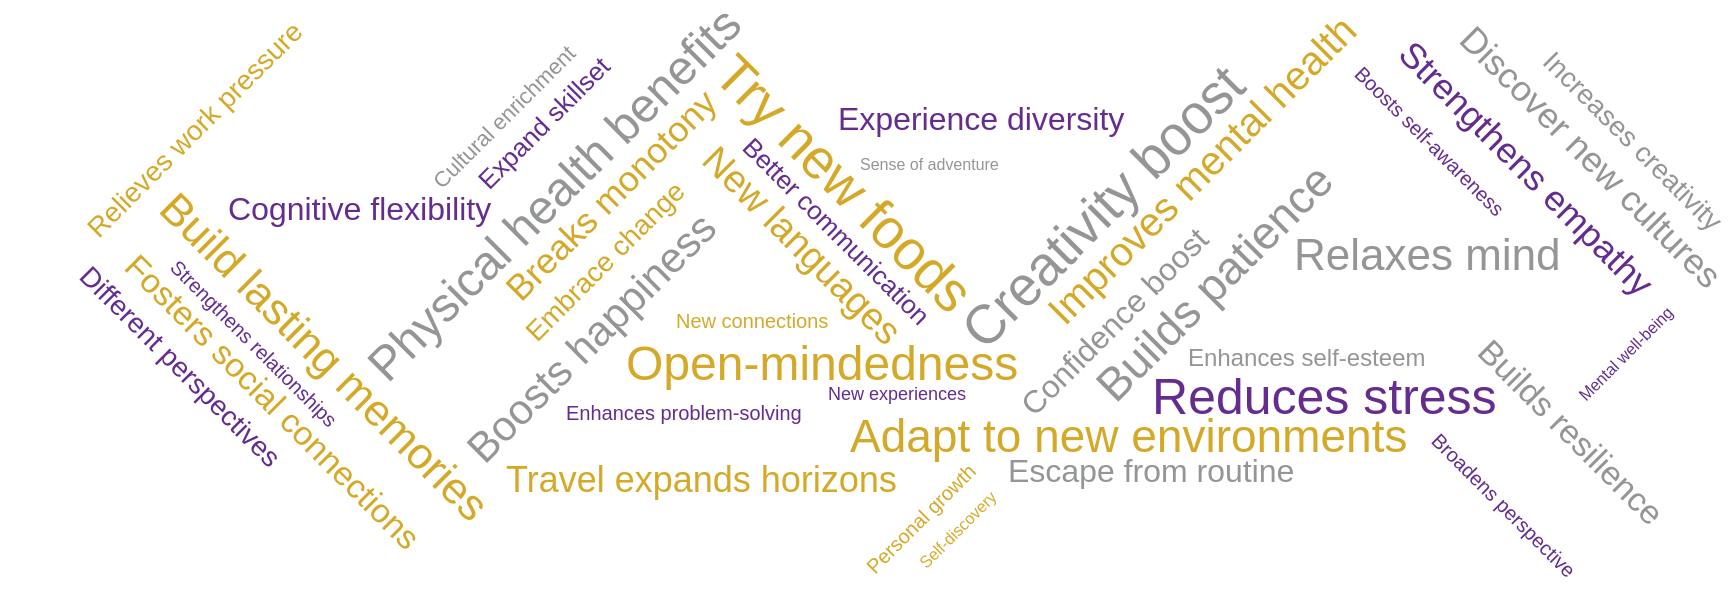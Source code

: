 {
  "$schema": "https://vega.github.io/schema/vega/v5.json",
  "width": 800,  
  "height": 300, 
  "padding": 0,
  "data": [
    {
      "name": "table",
      "values": [
        {"text": "Travel expands horizons"},
        {"text": "Broadens perspective"},
        {"text": "Cultural enrichment"},
        {"text": "Self-discovery"},
        {"text": "Mental well-being"},
        {"text": "Creativity boost"},
        {"text": "Personal growth"},
        {"text": "Reduces stress"},
        {"text": "Builds resilience"},
        {"text": "Breaks monotony"},
        {"text": "Strengthens relationships"},
        {"text": "Confidence boost"},
        {"text": "Fosters social connections"},
        {"text": "New experiences"},
        {"text": "Escape from routine"},
        {"text": "Embrace change"},
        {"text": "Cognitive flexibility"},
        {"text": "Sense of adventure"},
        {"text": "Improves mental health"},
        {"text": "Strengthens empathy"},
        {"text": "Discover new cultures"},
        {"text": "Open-mindedness"},
        {"text": "Expand skillset"},
        {"text": "Boosts happiness"},
        {"text": "New languages"},
        {"text": "Boosts self-awareness"},
        {"text": "Builds patience"},
        {"text": "Adapt to new environments"},
        {"text": "Enhances problem-solving"},
        {"text": "Increases creativity"},
        {"text": "New connections"},
        {"text": "Better communication"},
        {"text": "Physical health benefits"},
        {"text": "Relieves work pressure"},
        {"text": "Experience diversity"},
        {"text": "Enhances self-esteem"},
        {"text": "Try new foods"},
        {"text": "Different perspectives"},
        {"text": "Relaxes mind"},
        {"text": "Build lasting memories"}
      ],
      "transform": [
        {
          "type": "formula",
          "as": "angle",
          "expr": "[-45, 0, 45][~~(random() * 3)]"
        },
        {
          "type": "formula",
          "as": "weight",
          "expr": "if(datum.text=='Travel', 600, 300)"
        }
      ]
    }
  ],

  "scales": [
    {
      "name": "color",
      "type": "ordinal",
      "domain": {"data": "table", "field": "text"},
      "range": ["#d5a928", "#652c90", "#939597"]
    }
  ],

  "marks": [
    {
      "type": "text",
      "from": {"data": "table"},
      "encode": {
        "enter": {
          "text": {"field": "text"},
          "align": {"value": "center"},
          "baseline": {"value": "alphabetic"},
          "fill": {"scale": "color", "field": "text"}
        },
        "update": {
          "fillOpacity": {"value": 1}
        },
        "hover": {
          "fillOpacity": {"value": 0.5}
        }
      },
      "transform": [
        {
          "type": "wordcloud",
          "size": [888, 300], 
          "text": {"field": "text"},
          "rotate": {"field": "datum.angle"},
          "font": "Helvetica Neue, Arial",
          "fontSize": {"expr": "8 + (random() * 20)"}, 
          "padding": 1
        }
      ]
    }
  ]
}